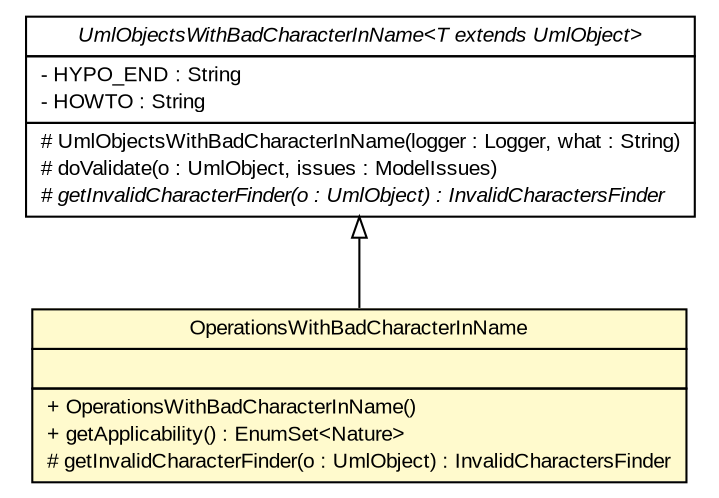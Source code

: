 #!/usr/local/bin/dot
#
# Class diagram 
# Generated by UMLGraph version R5_6_6-6-g3bdff0 (http://www.umlgraph.org/)
#

digraph G {
	edge [fontname="arial",fontsize=10,labelfontname="arial",labelfontsize=10];
	node [fontname="arial",fontsize=10,shape=plaintext];
	nodesep=0.25;
	ranksep=0.5;
	// org.tanjakostic.jcleancim.validation.OperationValidator.OperationsWithBadCharacterInName
	c146241 [label=<<table title="org.tanjakostic.jcleancim.validation.OperationValidator.OperationsWithBadCharacterInName" border="0" cellborder="1" cellspacing="0" cellpadding="2" port="p" bgcolor="lemonChiffon" href="./OperationValidator.OperationsWithBadCharacterInName.html">
		<tr><td><table border="0" cellspacing="0" cellpadding="1">
<tr><td align="center" balign="center"> OperationsWithBadCharacterInName </td></tr>
		</table></td></tr>
		<tr><td><table border="0" cellspacing="0" cellpadding="1">
<tr><td align="left" balign="left">  </td></tr>
		</table></td></tr>
		<tr><td><table border="0" cellspacing="0" cellpadding="1">
<tr><td align="left" balign="left"> + OperationsWithBadCharacterInName() </td></tr>
<tr><td align="left" balign="left"> + getApplicability() : EnumSet&lt;Nature&gt; </td></tr>
<tr><td align="left" balign="left"> # getInvalidCharacterFinder(o : UmlObject) : InvalidCharactersFinder </td></tr>
		</table></td></tr>
		</table>>, URL="./OperationValidator.OperationsWithBadCharacterInName.html", fontname="arial", fontcolor="black", fontsize=10.0];
	// org.tanjakostic.jcleancim.validation.AbstractRule.UmlObjectsWithBadCharacterInName<T extends org.tanjakostic.jcleancim.model.UmlObject>
	c146378 [label=<<table title="org.tanjakostic.jcleancim.validation.AbstractRule.UmlObjectsWithBadCharacterInName" border="0" cellborder="1" cellspacing="0" cellpadding="2" port="p" href="./AbstractRule.UmlObjectsWithBadCharacterInName.html">
		<tr><td><table border="0" cellspacing="0" cellpadding="1">
<tr><td align="center" balign="center"><font face="Arial Italic"> UmlObjectsWithBadCharacterInName&lt;T extends UmlObject&gt; </font></td></tr>
		</table></td></tr>
		<tr><td><table border="0" cellspacing="0" cellpadding="1">
<tr><td align="left" balign="left"> - HYPO_END : String </td></tr>
<tr><td align="left" balign="left"> - HOWTO : String </td></tr>
		</table></td></tr>
		<tr><td><table border="0" cellspacing="0" cellpadding="1">
<tr><td align="left" balign="left"> # UmlObjectsWithBadCharacterInName(logger : Logger, what : String) </td></tr>
<tr><td align="left" balign="left"> # doValidate(o : UmlObject, issues : ModelIssues) </td></tr>
<tr><td align="left" balign="left"><font face="Arial Italic" point-size="10.0"> # getInvalidCharacterFinder(o : UmlObject) : InvalidCharactersFinder </font></td></tr>
		</table></td></tr>
		</table>>, URL="./AbstractRule.UmlObjectsWithBadCharacterInName.html", fontname="arial", fontcolor="black", fontsize=10.0];
	//org.tanjakostic.jcleancim.validation.OperationValidator.OperationsWithBadCharacterInName extends org.tanjakostic.jcleancim.validation.AbstractRule.UmlObjectsWithBadCharacterInName<org.tanjakostic.jcleancim.model.UmlOperation>
	c146378:p -> c146241:p [dir=back,arrowtail=empty];
}

